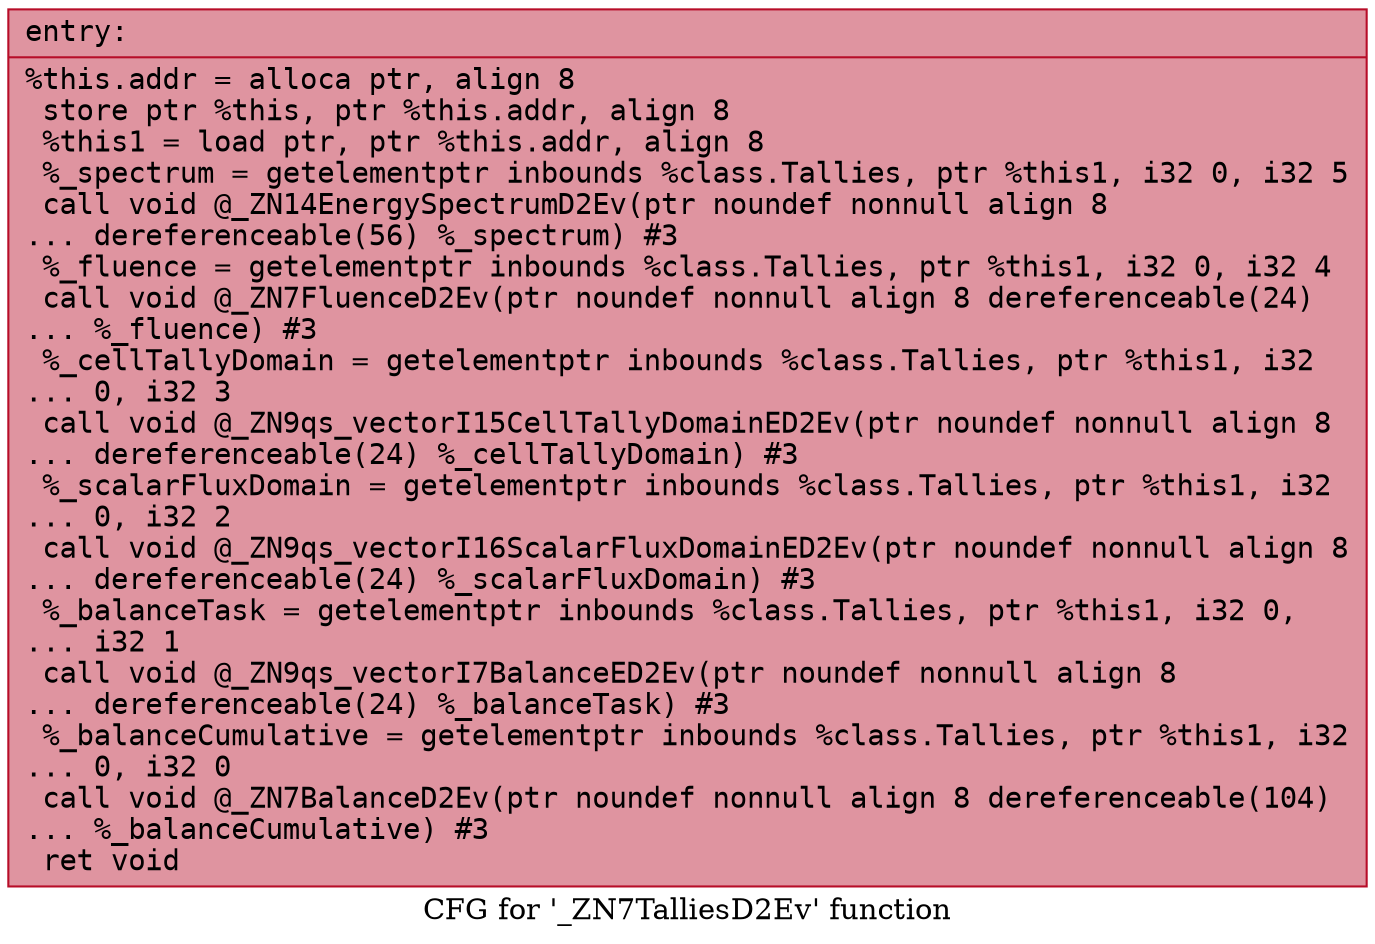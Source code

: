 digraph "CFG for '_ZN7TalliesD2Ev' function" {
	label="CFG for '_ZN7TalliesD2Ev' function";

	Node0x564271984230 [shape=record,color="#b70d28ff", style=filled, fillcolor="#b70d2870" fontname="Courier",label="{entry:\l|  %this.addr = alloca ptr, align 8\l  store ptr %this, ptr %this.addr, align 8\l  %this1 = load ptr, ptr %this.addr, align 8\l  %_spectrum = getelementptr inbounds %class.Tallies, ptr %this1, i32 0, i32 5\l  call void @_ZN14EnergySpectrumD2Ev(ptr noundef nonnull align 8\l... dereferenceable(56) %_spectrum) #3\l  %_fluence = getelementptr inbounds %class.Tallies, ptr %this1, i32 0, i32 4\l  call void @_ZN7FluenceD2Ev(ptr noundef nonnull align 8 dereferenceable(24)\l... %_fluence) #3\l  %_cellTallyDomain = getelementptr inbounds %class.Tallies, ptr %this1, i32\l... 0, i32 3\l  call void @_ZN9qs_vectorI15CellTallyDomainED2Ev(ptr noundef nonnull align 8\l... dereferenceable(24) %_cellTallyDomain) #3\l  %_scalarFluxDomain = getelementptr inbounds %class.Tallies, ptr %this1, i32\l... 0, i32 2\l  call void @_ZN9qs_vectorI16ScalarFluxDomainED2Ev(ptr noundef nonnull align 8\l... dereferenceable(24) %_scalarFluxDomain) #3\l  %_balanceTask = getelementptr inbounds %class.Tallies, ptr %this1, i32 0,\l... i32 1\l  call void @_ZN9qs_vectorI7BalanceED2Ev(ptr noundef nonnull align 8\l... dereferenceable(24) %_balanceTask) #3\l  %_balanceCumulative = getelementptr inbounds %class.Tallies, ptr %this1, i32\l... 0, i32 0\l  call void @_ZN7BalanceD2Ev(ptr noundef nonnull align 8 dereferenceable(104)\l... %_balanceCumulative) #3\l  ret void\l}"];
}
